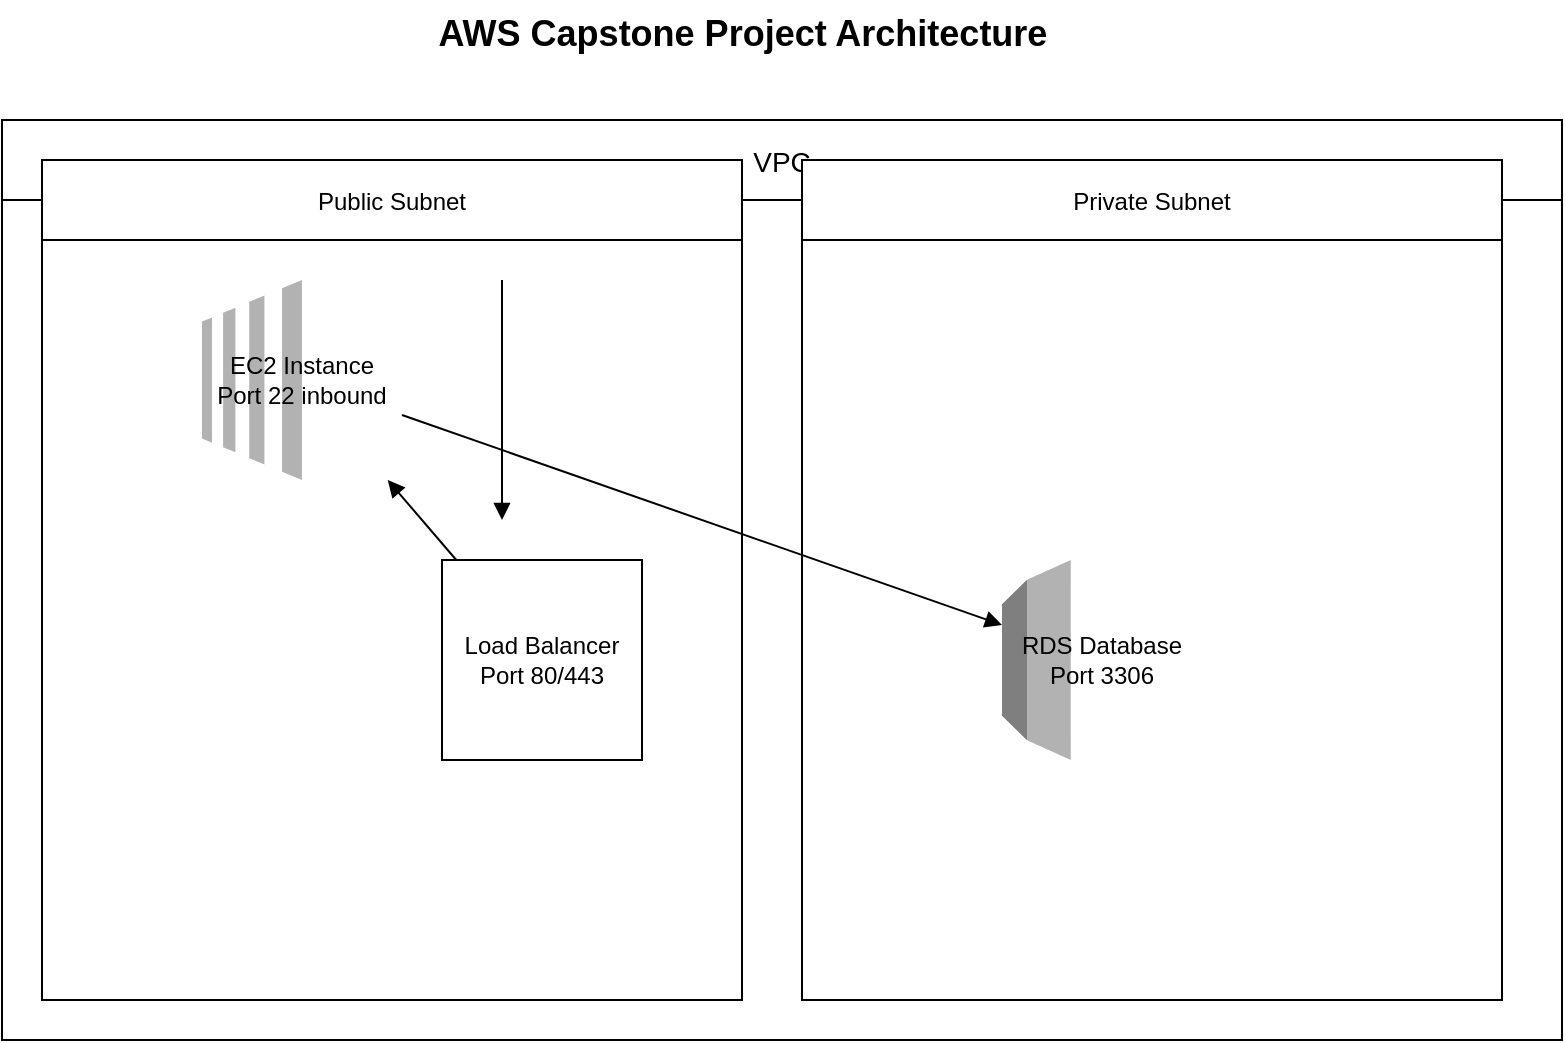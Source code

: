 <mxfile>
  <diagram name="AWS Capstone Architecture" id="0hYqtReEBBnaTT3gAXdB">
    <mxGraphModel dx="1162" dy="625" grid="1" gridSize="10" guides="1" tooltips="1" connect="1" arrows="1" fold="1" page="1" pageScale="1" pageWidth="827" pageHeight="1169" math="0" shadow="0">
      <root>
        <mxCell id="0"/>
        <mxCell id="1" parent="0"/>
        
        <!-- Titre -->
        <mxCell id="title" value="AWS Capstone Project Architecture" style="text;html=1;strokeColor=none;fillColor=none;align=center;fontSize=18;fontStyle=1;" vertex="1" parent="1">
          <mxGeometry x="300" y="20" width="300" height="30" as="geometry"/>
        </mxCell>

        <!-- VPC -->
        <mxCell id="2" value="VPC" style="shape=swimlane;childLayout=stackLayout;horizontal=1;fontSize=14;" vertex="1" parent="1">
          <mxGeometry x="80" y="80" width="780" height="460" as="geometry"/>
        </mxCell>

        <!-- Public Subnet -->
        <mxCell id="3" value="Public Subnet" style="shape=swimlane;childLayout=stackLayout;horizontal=1;fontSize=12;" vertex="1" parent="2">
          <mxGeometry x="20" y="20" width="350" height="420" as="geometry"/>
        </mxCell>

        <!-- Private Subnet -->
        <mxCell id="4" value="Private Subnet" style="shape=swimlane;childLayout=stackLayout;horizontal=1;fontSize=12;" vertex="1" parent="2">
          <mxGeometry x="400" y="20" width="350" height="420" as="geometry"/>
        </mxCell>

        <!-- EC2 Instance -->
        <mxCell id="5" value="EC2 Instance&#xa;Port 22 inbound" style="shape=mxgraph.aws3.ec2;whiteSpace=wrap;html=1;" vertex="1" parent="3">
          <mxGeometry x="80" y="60" width="100" height="100" as="geometry"/>
        </mxCell>

        <!-- Load Balancer -->
        <mxCell id="6" value="Load Balancer&#xa;Port 80/443" style="shape=mxgraph.aws3.elasticLoadBalancer;whiteSpace=wrap;html=1;" vertex="1" parent="3">
          <mxGeometry x="200" y="200" width="100" height="100" as="geometry"/>
        </mxCell>

        <!-- RDS -->
        <mxCell id="7" value="RDS Database&#xa;Port 3306" style="shape=mxgraph.aws3.rds;whiteSpace=wrap;html=1;" vertex="1" parent="4">
          <mxGeometry x="100" y="200" width="100" height="100" as="geometry"/>
        </mxCell>

        <!-- Flèches -->
        <mxCell id="8" style="endArrow=block;html=1;" edge="1" parent="2" source="6" target="5">
          <mxGeometry relative="1" as="geometry"/>
        </mxCell>
        <mxCell id="9" style="endArrow=block;html=1;" edge="1" parent="2" source="5" target="7">
          <mxGeometry relative="1" as="geometry"/>
        </mxCell>
        <mxCell id="10" style="endArrow=block;html=1;" edge="1" parent="2">
          <mxGeometry relative="1" as="geometry">
            <mxPoint x="250" y="80" as="sourcePoint"/>
            <mxPoint x="250" y="200" as="targetPoint"/>
          </mxGeometry>
        </mxCell>
      </root>
    </mxGraphModel>
  </diagram>
</mxfile>
